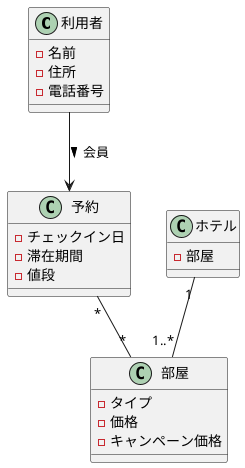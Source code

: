 @startuml  
class 利用者{
- 名前
- 住所
- 電話番号
}
class ホテル{
- 部屋
}
class 部屋{
- タイプ
- 価格
- キャンペーン価格
}
class 予約{
- チェックイン日
- 滞在期間
- 値段
}
利用者 --> 予約:会員 >
予約"*" -- "*"部屋
ホテル"1" -- "1..*"部屋
@enduml